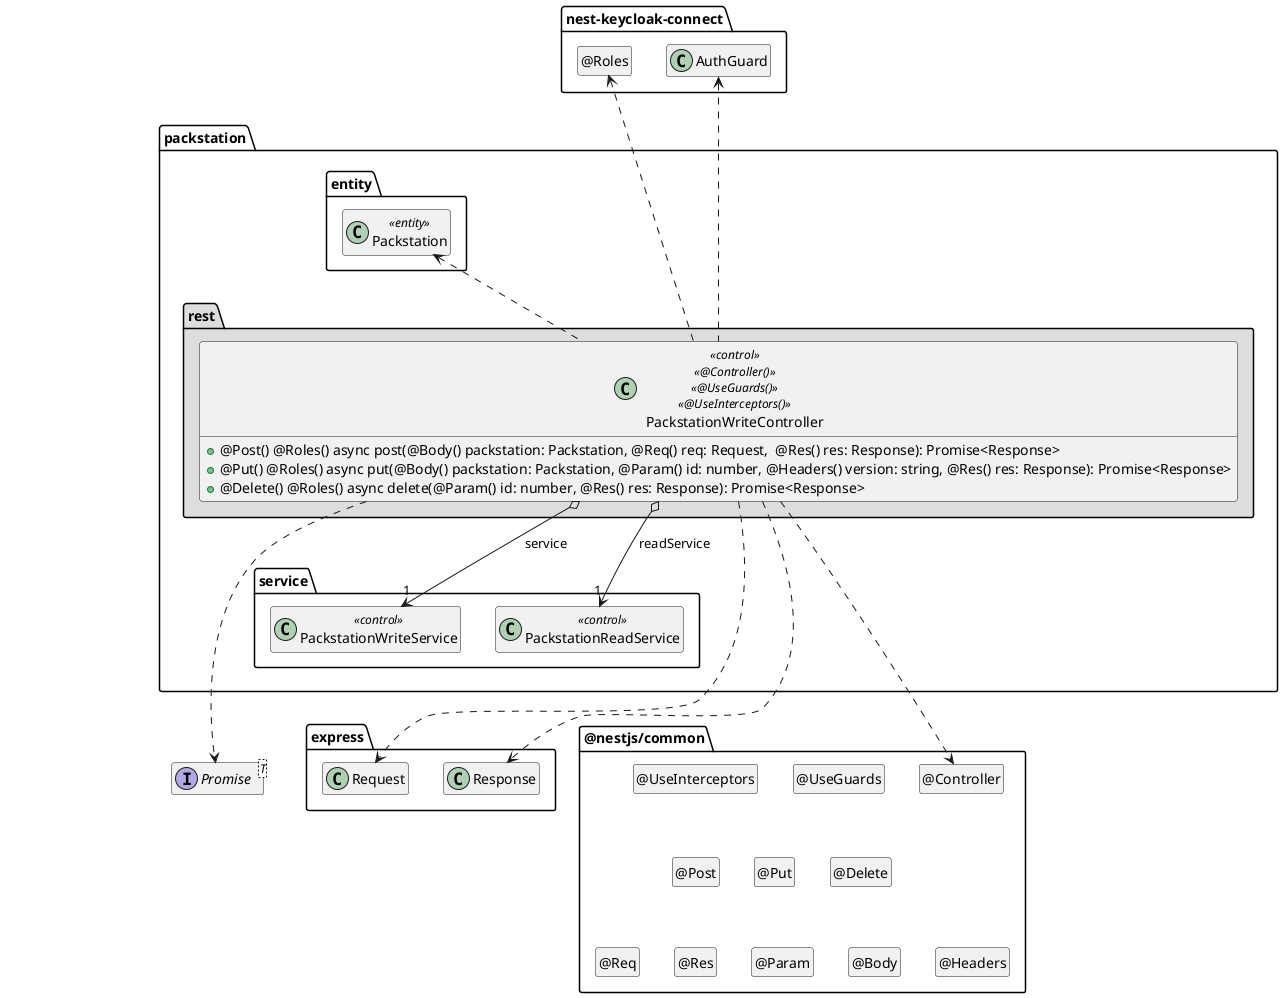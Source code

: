 @startuml Controller-Klasse

interface Promise<T>

package @nestjs/common {
  class "@Controller" as Controller
  hide Controller circle

  class "@UseGuards" as UseGuards
  hide UseGuards circle

  class "@UseInterceptors" as UseInterceptors
  hide UseInterceptors circle

  class "@Post" as Post
  hide Post circle

  class "@Put" as Put
  hide Put circle

  class "@Delete" as Delete
  hide Delete circle

  class "@Req" as Req
  hide Req circle

  class "@Res" as Res
  hide Res circle

  class "@Param" as Param
  hide Param circle

  class "@Body" as Body
  hide Body circle

  class "@Headers" as Headers
  hide Headers circle

  UseInterceptors .[hidden].> Post
  UseInterceptors .[hidden].> Put
  UseInterceptors .[hidden].> Delete

  Post .[hidden].> Req
  Post .[hidden].> Res
  Post .[hidden].> Param
  Post .[hidden].> Body
  Post .[hidden].> Headers
}

package nest-keycloak-connect {
  class AuthGuard

  class "@Roles" as Roles
  hide Roles circle
}

package express {
  class Request
  class Response

  Response .right[hidden].> Controller
}

package packstation {
  package entity #FFFFFF {
    class Packstation <<entity>>

    Packstation .[hidden].> Promise
    Packstation .[hidden].> Request
  }

  package service {
    class PackstationWriteService << control >>
    class PackstationReadService << control >>
  }

  package rest #DDDDDD {
    class PackstationWriteController << control >> << @Controller() >> << @UseGuards() >> << @UseInterceptors() >> {
      + @Post() @Roles() async post(@Body() packstation: Packstation, @Req() req: Request,  @Res() res: Response): Promise<Response>
      + @Put() @Roles() async put(@Body() packstation: Packstation, @Param() id: number, @Headers() version: string, @Res() res: Response): Promise<Response>
      + @Delete() @Roles() async delete(@Param() id: number, @Res() res: Response): Promise<Response>
    }

    PackstationWriteController o--> "1" PackstationWriteService : service
    PackstationWriteController o--> "1" PackstationReadService : readService
    PackstationWriteController ..up> Packstation

    PackstationWriteController ..> Controller

    PackstationWriteController .up.> AuthGuard
    PackstationWriteController .up.> Roles

    PackstationWriteController ..> Request
    PackstationWriteController ..> Response
    PackstationWriteController ..> Promise

    Packstation .up[hidden].> Roles
    PackstationWriteService .[hidden].> Request
    PackstationWriteService .[hidden].> Promise
  }
}

hide empty members

@enduml
